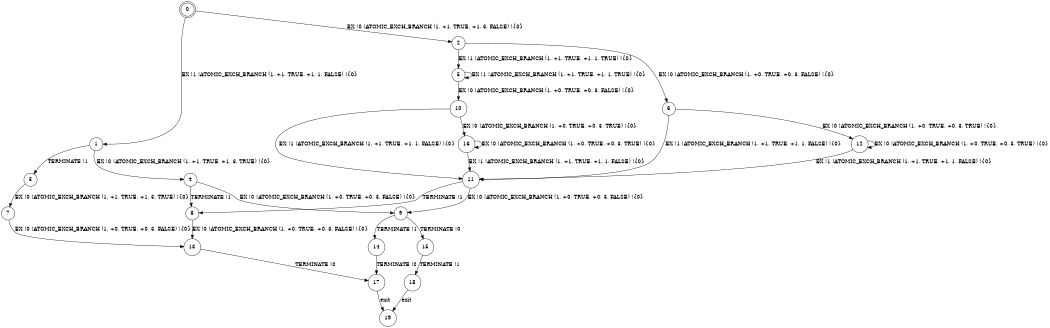 digraph BCG {
size = "7, 10.5";
center = TRUE;
node [shape = circle];
0 [peripheries = 2];
0 -> 1 [label = "EX !1 !ATOMIC_EXCH_BRANCH (1, +1, TRUE, +1, 1, FALSE) !{0}"];
0 -> 2 [label = "EX !0 !ATOMIC_EXCH_BRANCH (1, +1, TRUE, +1, 3, FALSE) !{0}"];
1 -> 3 [label = "TERMINATE !1"];
1 -> 4 [label = "EX !0 !ATOMIC_EXCH_BRANCH (1, +1, TRUE, +1, 3, TRUE) !{0}"];
2 -> 5 [label = "EX !1 !ATOMIC_EXCH_BRANCH (1, +1, TRUE, +1, 1, TRUE) !{0}"];
2 -> 6 [label = "EX !0 !ATOMIC_EXCH_BRANCH (1, +0, TRUE, +0, 3, FALSE) !{0}"];
3 -> 7 [label = "EX !0 !ATOMIC_EXCH_BRANCH (1, +1, TRUE, +1, 3, TRUE) !{0}"];
4 -> 8 [label = "TERMINATE !1"];
4 -> 9 [label = "EX !0 !ATOMIC_EXCH_BRANCH (1, +0, TRUE, +0, 3, FALSE) !{0}"];
5 -> 5 [label = "EX !1 !ATOMIC_EXCH_BRANCH (1, +1, TRUE, +1, 1, TRUE) !{0}"];
5 -> 10 [label = "EX !0 !ATOMIC_EXCH_BRANCH (1, +0, TRUE, +0, 3, FALSE) !{0}"];
6 -> 11 [label = "EX !1 !ATOMIC_EXCH_BRANCH (1, +1, TRUE, +1, 1, FALSE) !{0}"];
6 -> 12 [label = "EX !0 !ATOMIC_EXCH_BRANCH (1, +0, TRUE, +0, 3, TRUE) !{0}"];
7 -> 13 [label = "EX !0 !ATOMIC_EXCH_BRANCH (1, +0, TRUE, +0, 3, FALSE) !{0}"];
8 -> 13 [label = "EX !0 !ATOMIC_EXCH_BRANCH (1, +0, TRUE, +0, 3, FALSE) !{0}"];
9 -> 14 [label = "TERMINATE !1"];
9 -> 15 [label = "TERMINATE !0"];
10 -> 11 [label = "EX !1 !ATOMIC_EXCH_BRANCH (1, +1, TRUE, +1, 1, FALSE) !{0}"];
10 -> 16 [label = "EX !0 !ATOMIC_EXCH_BRANCH (1, +0, TRUE, +0, 3, TRUE) !{0}"];
11 -> 8 [label = "TERMINATE !1"];
11 -> 9 [label = "EX !0 !ATOMIC_EXCH_BRANCH (1, +0, TRUE, +0, 3, FALSE) !{0}"];
12 -> 11 [label = "EX !1 !ATOMIC_EXCH_BRANCH (1, +1, TRUE, +1, 1, FALSE) !{0}"];
12 -> 12 [label = "EX !0 !ATOMIC_EXCH_BRANCH (1, +0, TRUE, +0, 3, TRUE) !{0}"];
13 -> 17 [label = "TERMINATE !0"];
14 -> 17 [label = "TERMINATE !0"];
15 -> 18 [label = "TERMINATE !1"];
16 -> 11 [label = "EX !1 !ATOMIC_EXCH_BRANCH (1, +1, TRUE, +1, 1, FALSE) !{0}"];
16 -> 16 [label = "EX !0 !ATOMIC_EXCH_BRANCH (1, +0, TRUE, +0, 3, TRUE) !{0}"];
17 -> 19 [label = "exit"];
18 -> 19 [label = "exit"];
}
